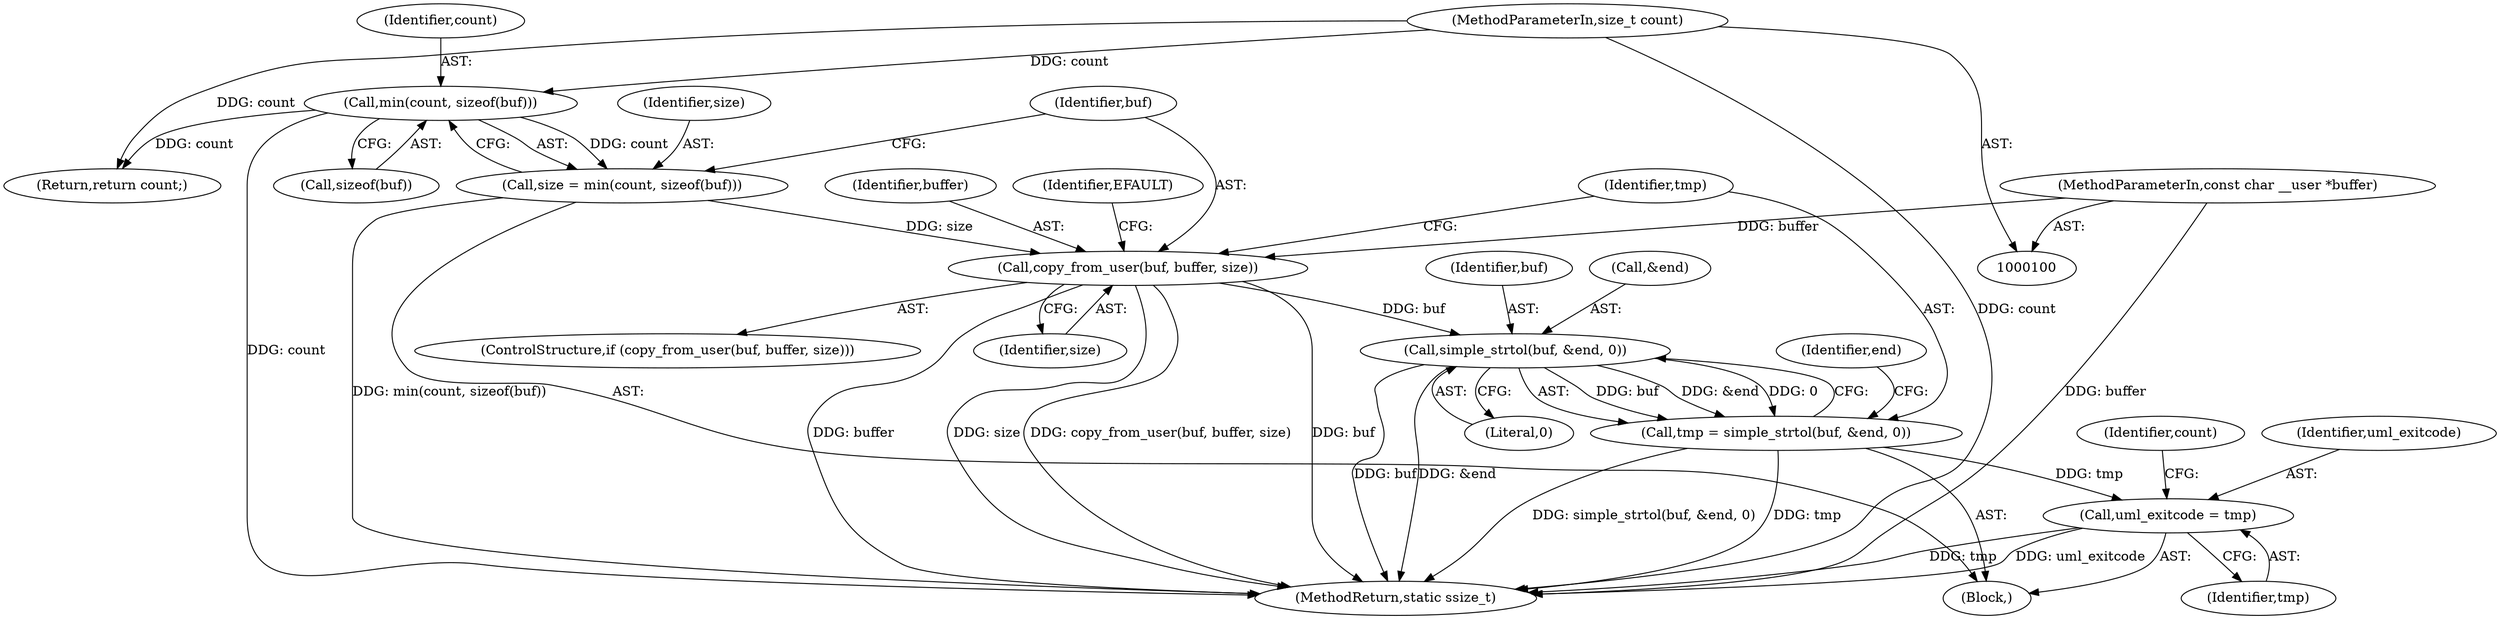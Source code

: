 digraph "0_linux_201f99f170df14ba52ea4c52847779042b7a623b@API" {
"1000117" [label="(Call,copy_from_user(buf, buffer, size))"];
"1000102" [label="(MethodParameterIn,const char __user *buffer)"];
"1000110" [label="(Call,size = min(count, sizeof(buf)))"];
"1000112" [label="(Call,min(count, sizeof(buf)))"];
"1000103" [label="(MethodParameterIn,size_t count)"];
"1000126" [label="(Call,simple_strtol(buf, &end, 0))"];
"1000124" [label="(Call,tmp = simple_strtol(buf, &end, 0))"];
"1000144" [label="(Call,uml_exitcode = tmp)"];
"1000118" [label="(Identifier,buf)"];
"1000149" [label="(MethodReturn,static ssize_t)"];
"1000130" [label="(Literal,0)"];
"1000111" [label="(Identifier,size)"];
"1000113" [label="(Identifier,count)"];
"1000119" [label="(Identifier,buffer)"];
"1000114" [label="(Call,sizeof(buf))"];
"1000105" [label="(Block,)"];
"1000120" [label="(Identifier,size)"];
"1000125" [label="(Identifier,tmp)"];
"1000103" [label="(MethodParameterIn,size_t count)"];
"1000144" [label="(Call,uml_exitcode = tmp)"];
"1000102" [label="(MethodParameterIn,const char __user *buffer)"];
"1000126" [label="(Call,simple_strtol(buf, &end, 0))"];
"1000147" [label="(Return,return count;)"];
"1000117" [label="(Call,copy_from_user(buf, buffer, size))"];
"1000110" [label="(Call,size = min(count, sizeof(buf)))"];
"1000135" [label="(Identifier,end)"];
"1000123" [label="(Identifier,EFAULT)"];
"1000124" [label="(Call,tmp = simple_strtol(buf, &end, 0))"];
"1000128" [label="(Call,&end)"];
"1000116" [label="(ControlStructure,if (copy_from_user(buf, buffer, size)))"];
"1000127" [label="(Identifier,buf)"];
"1000112" [label="(Call,min(count, sizeof(buf)))"];
"1000146" [label="(Identifier,tmp)"];
"1000148" [label="(Identifier,count)"];
"1000145" [label="(Identifier,uml_exitcode)"];
"1000117" -> "1000116"  [label="AST: "];
"1000117" -> "1000120"  [label="CFG: "];
"1000118" -> "1000117"  [label="AST: "];
"1000119" -> "1000117"  [label="AST: "];
"1000120" -> "1000117"  [label="AST: "];
"1000123" -> "1000117"  [label="CFG: "];
"1000125" -> "1000117"  [label="CFG: "];
"1000117" -> "1000149"  [label="DDG: copy_from_user(buf, buffer, size)"];
"1000117" -> "1000149"  [label="DDG: buf"];
"1000117" -> "1000149"  [label="DDG: buffer"];
"1000117" -> "1000149"  [label="DDG: size"];
"1000102" -> "1000117"  [label="DDG: buffer"];
"1000110" -> "1000117"  [label="DDG: size"];
"1000117" -> "1000126"  [label="DDG: buf"];
"1000102" -> "1000100"  [label="AST: "];
"1000102" -> "1000149"  [label="DDG: buffer"];
"1000110" -> "1000105"  [label="AST: "];
"1000110" -> "1000112"  [label="CFG: "];
"1000111" -> "1000110"  [label="AST: "];
"1000112" -> "1000110"  [label="AST: "];
"1000118" -> "1000110"  [label="CFG: "];
"1000110" -> "1000149"  [label="DDG: min(count, sizeof(buf))"];
"1000112" -> "1000110"  [label="DDG: count"];
"1000112" -> "1000114"  [label="CFG: "];
"1000113" -> "1000112"  [label="AST: "];
"1000114" -> "1000112"  [label="AST: "];
"1000112" -> "1000149"  [label="DDG: count"];
"1000103" -> "1000112"  [label="DDG: count"];
"1000112" -> "1000147"  [label="DDG: count"];
"1000103" -> "1000100"  [label="AST: "];
"1000103" -> "1000149"  [label="DDG: count"];
"1000103" -> "1000147"  [label="DDG: count"];
"1000126" -> "1000124"  [label="AST: "];
"1000126" -> "1000130"  [label="CFG: "];
"1000127" -> "1000126"  [label="AST: "];
"1000128" -> "1000126"  [label="AST: "];
"1000130" -> "1000126"  [label="AST: "];
"1000124" -> "1000126"  [label="CFG: "];
"1000126" -> "1000149"  [label="DDG: buf"];
"1000126" -> "1000149"  [label="DDG: &end"];
"1000126" -> "1000124"  [label="DDG: buf"];
"1000126" -> "1000124"  [label="DDG: &end"];
"1000126" -> "1000124"  [label="DDG: 0"];
"1000124" -> "1000105"  [label="AST: "];
"1000125" -> "1000124"  [label="AST: "];
"1000135" -> "1000124"  [label="CFG: "];
"1000124" -> "1000149"  [label="DDG: simple_strtol(buf, &end, 0)"];
"1000124" -> "1000149"  [label="DDG: tmp"];
"1000124" -> "1000144"  [label="DDG: tmp"];
"1000144" -> "1000105"  [label="AST: "];
"1000144" -> "1000146"  [label="CFG: "];
"1000145" -> "1000144"  [label="AST: "];
"1000146" -> "1000144"  [label="AST: "];
"1000148" -> "1000144"  [label="CFG: "];
"1000144" -> "1000149"  [label="DDG: tmp"];
"1000144" -> "1000149"  [label="DDG: uml_exitcode"];
}

